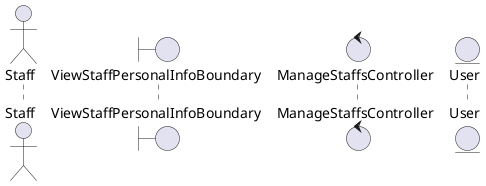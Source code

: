 @startuml

actor Staff as A
boundary ViewStaffPersonalInfoBoundary as B1
control ManageStaffsController as C
entity User as E1

@enduml